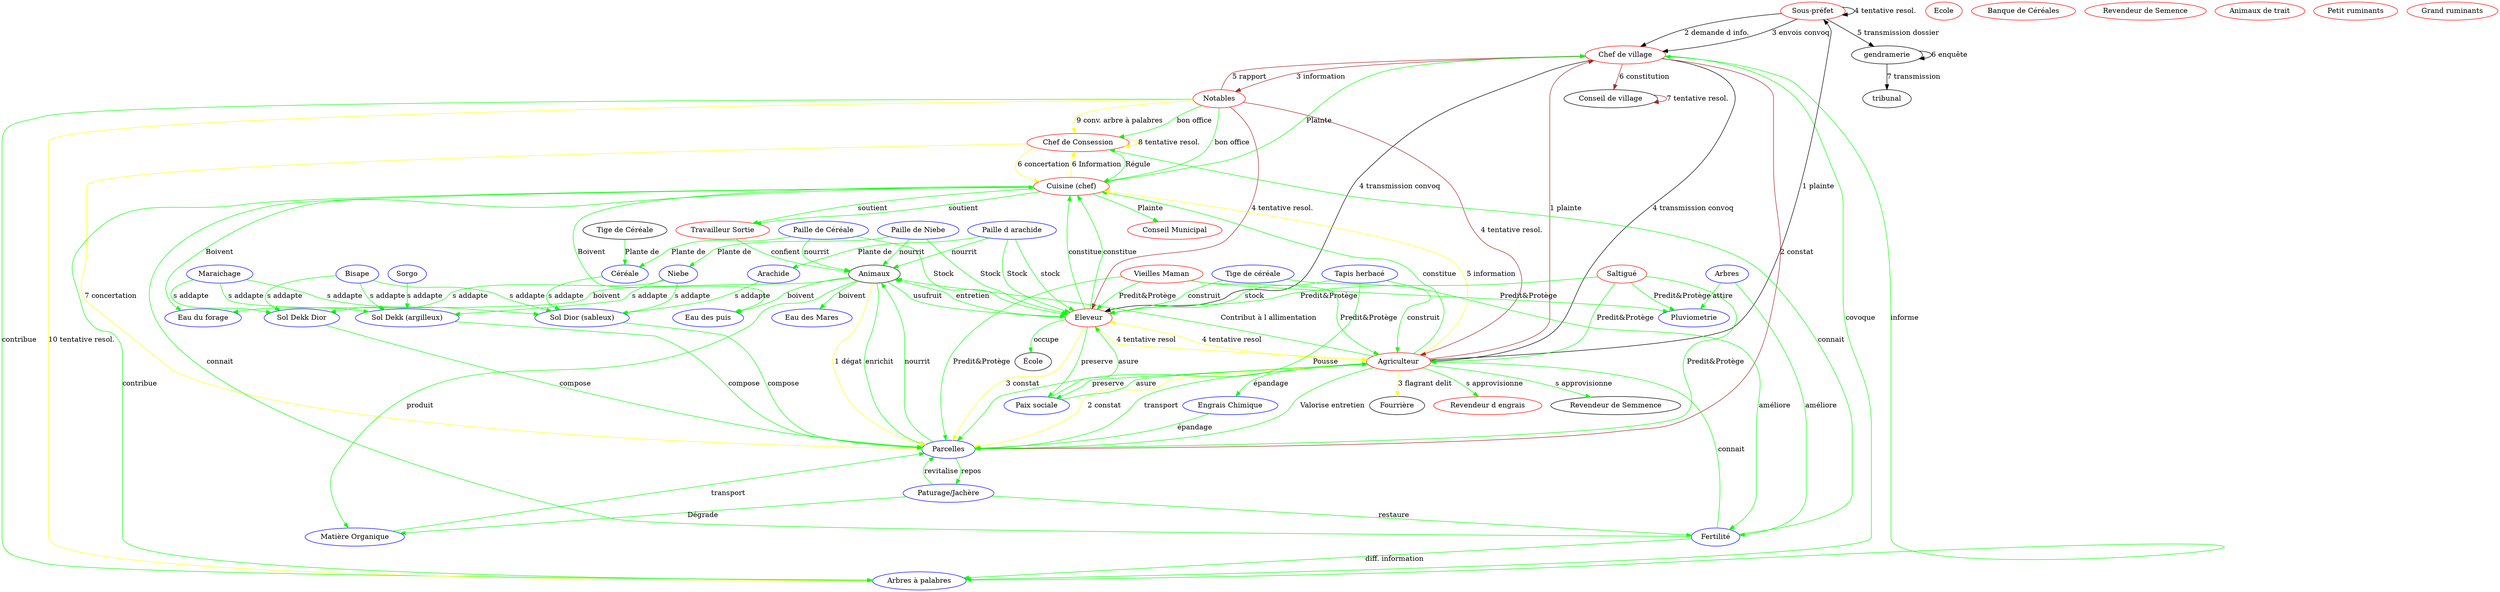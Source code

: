 digraph g {

  /* Acteurs */
  "Sous-préfet" [color=red];
  "Conseil Municipal" [color=red];
  "Chef de village" [color=red];
  "Notables" [color=red];
  "Chef de Consession" [color=red];
  "Cuisine (chef)" [color=red];
  "Travailleur Sortie" [color=red];
  "Agriculteur" [color=red];
  "Eleveur" [color=red];
  "Ecole" [color=red];
  "Banque de Céréales" [color=red];
  "Revendeur de Semence" [color=red];
  "Revendeur d engrais" [color=red];
  "Vieilles Maman" [color=red];
  "Saltigué" [color=red];
  "Animaux de trait" [color=red];
  "Petit ruminants" [color=red];
  "Grand ruminants" [color=red];

  /* Ressources*/
  "Arbres à palabres" [color=blue];
  "Paix sociale" [color=blue];
  "Eau du forage" [color=blue];
  "Eau des Mares" [color=blue];
  "Eau des puis" [color=blue];
  "Pluviometrie" [color=blue];
  "Engrais Chimique" [color=blue];
  "Arachide" [color=blue];
  "Paille d arachide" [color=blue];
  "Céréale" [color=blue];
  "Paille de Céréale" [color=blue];
  "Tige de céréale" [color=blue];
  "Bisape" [color=blue];
  "Maraichage" [color=blue];
  "Niebe" [color=blue];
  "Paille de Niebe" [color=blue];
  "Sorgo" [color=blue];
  "Sol Dior (sableux)" [color=blue];
  "Sol Dekk (argilleux)" [color=blue];
  "Sol Dekk Dior" [color=blue];
  "Parcelles" [color=blue];
  "Tapis herbacé" [color=blue];
  "Arbres" [color=blue];
  "Paturage/Jachère" [color=blue];
  "Matière Organique" [color=blue];
  "Fertilité" [color=blue];

  
  
  "Cuisine (chef)" -> {"Eau du forage" "Eau des puis"} [label=Boivent][color=green]
  "Travailleur Sortie" -> "Animaux" [label=confient][color=green]
  "Cuisine (chef)" -> "Travailleur Sortie" [label=soutient][color=green]
  "Cuisine (chef)" -> "Travailleur Sortie" [label=soutient][color=green]
  "Cuisine (chef)" -> "Arbres à palabres" [label=contribue][color=green]
  "Chef de village" -> "Arbres à palabres" [label=covoque][color=green]
  "Notables" -> "Arbres à palabres" [label=contribue][color=green]
  "Arbres à palabres" -> "Chef de village"[label=informe][color=green]
  "Notables" -> {"Chef de Consession" "Cuisine (chef)"} [label="bon office"][color=green]
  "Chef de Consession" -> "Cuisine (chef)" [label="Régule"][color=green]
  "Cuisine (chef)" ->  {"Chef de village" "Conseil Municipal"} [label="Plainte"][color=green]
  "Saltigué" -> {"Eleveur" "Agriculteur" "Pluviometrie" "Parcelles"} [label="Predit&Protège"][color=green]
  "Vieilles Maman" -> {"Eleveur" "Agriculteur" "Pluviometrie" "Parcelles"} [label="Predit&Protège"][color=green]
  "Eleveur" -> "Cuisine (chef)" [label=constitue][color=green]
  "Eleveur" -> "Paix sociale" [label=preserve][color=green]
  "Eleveur" -> "Animaux" [label=entretien][color=green]
  "Paix sociale" -> "Eleveur" [label=asure][color=green]
  "Animaux" -> "Eleveur" [label=usufruit][color=green]
  "Eleveur" -> "École" [label=occupe][color=green]
  "Agriculteur" -> "Cuisine (chef)" [label=constitue][color=green]
  "Agriculteur" -> {"Revendeur d engrais" "Revendeur de Semmence"} [label="s approvisionne"][color=green]
  "Agriculteur" -> "Engrais Chimique" [label="épandage"][color=green]
  "Agriculteur" -> "Paix sociale" [label=preserve][color=green]
  "Paix sociale" -> "Agriculteur" [label=asure][color=green]
  "Engrais Chimique" -> "Parcelles"[label="épandage"][color=green]
  "Eleveur" -> "Cuisine (chef)" [label=constitue][color=green]
  "Agriculteur" -> "Animaux" [label="Contribut à l allimentation"][color=green]
  "Agriculteur" -> "Parcelles" [label="Valorise entretien"][color=green]
  {"Sol Dior (sableux)" "Sol Dekk (argilleux)" "Sol Dekk Dior"} -> "Parcelles" [label="compose"][color=green]
  {"Arachide" "Céréale"} -> "Sol Dior (sableux)" [label="s addapte"][color=green]
  {"Bisape" "Maraichage" "Niebe"} -> {"Sol Dior (sableux)" "Sol Dekk (argilleux)" "Sol Dekk Dior"} [label="s addapte"][color=green]
  "Paille d arachide" -> "Arachide" [label="Plante de"][color=green]
  "Paille de Niebe" -> "Niebe" [label="Plante de"][color=green]
  "Paille de Céréale" -> "Céréale" [label="Plante de"][color=green]
  "Tige de Céréale" -> "Céréale" [label="Plante de"][color=green]
  "Sorgo" -> "Sol Dekk (argilleux)" [label="s addapte"][color=green]
  "Tige de céréale" -> {"Agriculteur" "Eleveur"} [label="construit"][color=green]
  "Paille d arachide" -> "Eleveur" [label="stock"][color=green]
  "Tapis herbacé" -> "Eleveur" [label="stock"][color=green]
  "Tapis herbacé" -> "Parcelles" [label="Pousse"][color=green]
  "Tapis herbacé" -> "Fertilité" [label="améliore"][color=green]
  "Arbres" -> "Pluviometrie" [label="attire"][color=green]
  "Arbres" -> "Fertilité" [label="améliore"][color=green]
  "Animaux" -> "Parcelles" [label=enrichit][color=green]
  "Parcelles" -> "Animaux"[label=nourrit][color=green]
  "Animaux" -> {"Eau des Mares" "Eau du forage" "Eau des puis"} [label=boivent][color=green]
  "Parcelles" -> "Paturage/Jachère"[label=repos][color=green]
  "Paturage/Jachère" -> "Parcelles" [label=revitalise][color=green]
  "Animaux" -> "Matière Organique" [label=produit][color=green]
  "Paturage/Jachère" -> "Matière Organique" [label=Dégrade][color=green]
  "Paturage/Jachère" -> "Fertilité" [label=restaure][color=green]
  "Matière Organique" -> "Parcelles" [label=transport][color=green]
  "Parcelles" -> "Agriculteur" [label=transport][color=green]
  {"Paille d arachide" "Paille de Céréale" "Paille de Niebe"} -> "Animaux" [label=nourrit][color=green]
  {"Paille d arachide" "Paille de Céréale" "Paille de Niebe"} -> "Eleveur"[label=Stock][color=green]
  "Fertilité" -> {"Agriculteur" "Cuisine (chef)" "Chef de Consession"} [label=connait][color=green]
  "Fertilité" -> "Arbres à palabres" [label="diff. information"][color=green]


  // Conflict agriculteur éleveur
  "Animaux" -> "Parcelles" [label="1 dégat"][color=Yellow]
  "Agriculteur" -> "Parcelles" [label="2 constat"][color=Yellow]
  "Agriculteur" -> "Fourrière" [label="3 flagrant delit"][color=Yellow]
  "Eleveur" -> "Parcelles" [label="3 constat"][color=Yellow]
  "Agriculteur" -> "Eleveur" [label="4 tentative resol"][color=Yellow]
  "Eleveur" -> "Agriculteur" [label="4 tentative resol"][color=Yellow]
  "Agriculteur" -> "Cuisine (chef)" [label="5 information"][color=Yellow]
  "Cuisine (chef)" -> "Chef de Consession" [label="6 Information"][color=Yellow]
  "Chef de Consession" -> "Cuisine (chef)" [label="6 concertation"][color=Yellow]
  "Chef de Consession" -> "Parcelles" [label="7 concertation"][color=Yellow]
  "Chef de Consession" -> "Chef de Consession" [label="8 tentative resol."][color=Yellow]
  "Notables" -> "Chef de Consession" [label="9 conv. arbre à palabres"][color=Yellow]
  "Notables" -> "Arbres à palabres" [label="10 tentative resol."][color=Yellow]
  // niveau village
  "Agriculteur" -> "Chef de village" [label="1 plainte"][color=brown]
  "Chef de village" -> "Parcelles"[label="2 constat"][color=brown]
  "Chef de village" -> "Notables" [label="3 information"][color=brown]
  "Notables" -> {"Eleveur" "Agriculteur"} [label="4 tentative resol."][color=brown]
  "Notables" -> "Chef de village" [label="5 rapport"][color=brown]
  "Chef de village" -> "Conseil de village" [label="6 constitution"][color=brown]
  "Conseil de village" -> "Conseil de village" [label="7 tentative resol."][color=brown]
  //Niveau droit positif
  "Agriculteur" -> "Sous-préfet" [label="1 plainte"][color=black]
  "Sous-préfet" -> "Chef de village" [label="2 demande d info."][color=black]
  "Sous-préfet" -> "Chef de village" [label="3 envois convoq"][color=black]
  "Chef de village" -> {"Eleveur" "Agriculteur"} [label="4 transmission convoq"][color=black]
  "Sous-préfet" -> "Sous-préfet" [label="4 tentative resol."][color=black]
  "Sous-préfet" -> "gendramerie" [label="5 transmission dossier"][color=black]
  "gendramerie" -> "gendramerie" [label="6 enquête"][color=black]
  "gendramerie" -> "tribunal" [label="7 transmission"][color=black]


}
